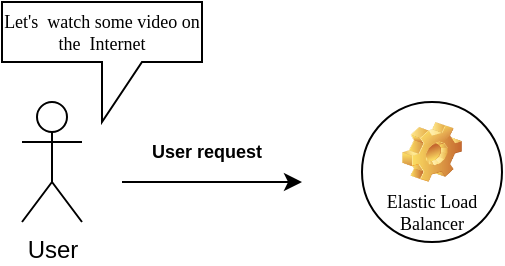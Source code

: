 <mxfile version="20.0.4" type="github">
  <diagram id="jTe92dpSTe3RsPwoJPdz" name="Page-1">
    <mxGraphModel dx="868" dy="450" grid="1" gridSize="10" guides="1" tooltips="1" connect="1" arrows="1" fold="1" page="1" pageScale="1" pageWidth="850" pageHeight="1100" math="0" shadow="0">
      <root>
        <mxCell id="0" />
        <mxCell id="1" parent="0" />
        <mxCell id="9j3UkzVrM6BfzUg-JPx_-1" value="User" style="shape=umlActor;verticalLabelPosition=bottom;verticalAlign=top;html=1;outlineConnect=0;" vertex="1" parent="1">
          <mxGeometry x="160" y="140" width="30" height="60" as="geometry" />
        </mxCell>
        <mxCell id="9j3UkzVrM6BfzUg-JPx_-4" value="" style="endArrow=classic;html=1;rounded=0;" edge="1" parent="1">
          <mxGeometry width="50" height="50" relative="1" as="geometry">
            <mxPoint x="210" y="180" as="sourcePoint" />
            <mxPoint x="300" y="180" as="targetPoint" />
          </mxGeometry>
        </mxCell>
        <mxCell id="9j3UkzVrM6BfzUg-JPx_-5" value="&lt;h1&gt;&lt;font style=&quot;font-size: 9px;&quot;&gt;User request&lt;/font&gt;&lt;/h1&gt;" style="text;html=1;strokeColor=none;fillColor=none;spacing=5;spacingTop=-20;whiteSpace=wrap;overflow=hidden;rounded=0;" vertex="1" parent="1">
          <mxGeometry x="220" y="140" width="100" height="30" as="geometry" />
        </mxCell>
        <mxCell id="9j3UkzVrM6BfzUg-JPx_-6" value="Let&#39;s&amp;nbsp; watch some video on the&amp;nbsp; Internet" style="shape=callout;whiteSpace=wrap;html=1;perimeter=calloutPerimeter;fontFamily=Times New Roman;fontSize=9;" vertex="1" parent="1">
          <mxGeometry x="150" y="90" width="100" height="60" as="geometry" />
        </mxCell>
        <mxCell id="9j3UkzVrM6BfzUg-JPx_-7" value="" style="ellipse;whiteSpace=wrap;html=1;aspect=fixed;fontFamily=Times New Roman;fontSize=9;align=center;" vertex="1" parent="1">
          <mxGeometry x="330" y="140" width="70" height="70" as="geometry" />
        </mxCell>
        <mxCell id="9j3UkzVrM6BfzUg-JPx_-8" value="Elastic Load Balancer" style="text;html=1;strokeColor=none;fillColor=none;align=center;verticalAlign=middle;whiteSpace=wrap;rounded=0;fontFamily=Times New Roman;fontSize=9;" vertex="1" parent="1">
          <mxGeometry x="335" y="180" width="60" height="30" as="geometry" />
        </mxCell>
        <mxCell id="9j3UkzVrM6BfzUg-JPx_-9" value="" style="shape=image;html=1;verticalLabelPosition=bottom;verticalAlign=top;imageAspect=0;image=img/clipart/Gear_128x128.png;fontFamily=Times New Roman;fontSize=9;" vertex="1" parent="1">
          <mxGeometry x="350" y="150" width="30" height="30" as="geometry" />
        </mxCell>
      </root>
    </mxGraphModel>
  </diagram>
</mxfile>

